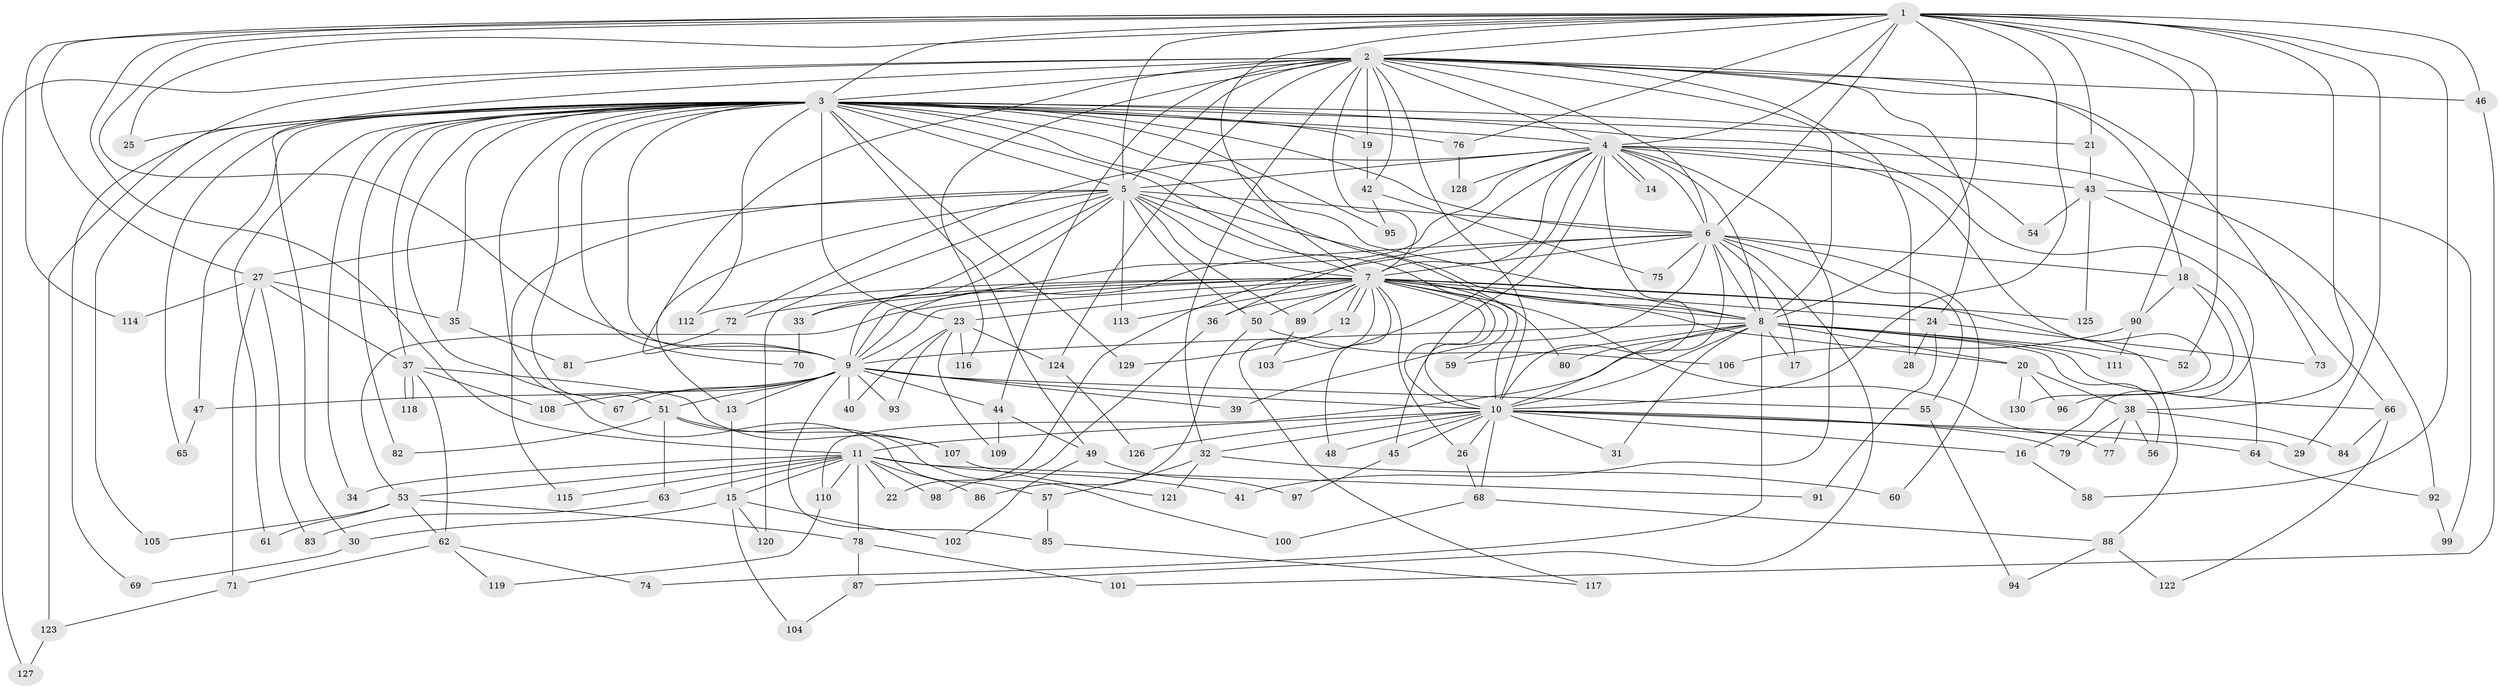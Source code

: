 // Generated by graph-tools (version 1.1) at 2025/01/03/09/25 03:01:35]
// undirected, 130 vertices, 285 edges
graph export_dot {
graph [start="1"]
  node [color=gray90,style=filled];
  1;
  2;
  3;
  4;
  5;
  6;
  7;
  8;
  9;
  10;
  11;
  12;
  13;
  14;
  15;
  16;
  17;
  18;
  19;
  20;
  21;
  22;
  23;
  24;
  25;
  26;
  27;
  28;
  29;
  30;
  31;
  32;
  33;
  34;
  35;
  36;
  37;
  38;
  39;
  40;
  41;
  42;
  43;
  44;
  45;
  46;
  47;
  48;
  49;
  50;
  51;
  52;
  53;
  54;
  55;
  56;
  57;
  58;
  59;
  60;
  61;
  62;
  63;
  64;
  65;
  66;
  67;
  68;
  69;
  70;
  71;
  72;
  73;
  74;
  75;
  76;
  77;
  78;
  79;
  80;
  81;
  82;
  83;
  84;
  85;
  86;
  87;
  88;
  89;
  90;
  91;
  92;
  93;
  94;
  95;
  96;
  97;
  98;
  99;
  100;
  101;
  102;
  103;
  104;
  105;
  106;
  107;
  108;
  109;
  110;
  111;
  112;
  113;
  114;
  115;
  116;
  117;
  118;
  119;
  120;
  121;
  122;
  123;
  124;
  125;
  126;
  127;
  128;
  129;
  130;
  1 -- 2;
  1 -- 3;
  1 -- 4;
  1 -- 5;
  1 -- 6;
  1 -- 7;
  1 -- 8;
  1 -- 9;
  1 -- 10;
  1 -- 11;
  1 -- 21;
  1 -- 25;
  1 -- 27;
  1 -- 29;
  1 -- 38;
  1 -- 46;
  1 -- 52;
  1 -- 58;
  1 -- 76;
  1 -- 90;
  1 -- 114;
  2 -- 3;
  2 -- 4;
  2 -- 5;
  2 -- 6;
  2 -- 7;
  2 -- 8;
  2 -- 9;
  2 -- 10;
  2 -- 18;
  2 -- 19;
  2 -- 24;
  2 -- 28;
  2 -- 30;
  2 -- 32;
  2 -- 42;
  2 -- 44;
  2 -- 46;
  2 -- 69;
  2 -- 73;
  2 -- 116;
  2 -- 124;
  2 -- 127;
  3 -- 4;
  3 -- 5;
  3 -- 6;
  3 -- 7;
  3 -- 8;
  3 -- 9;
  3 -- 10;
  3 -- 16;
  3 -- 19;
  3 -- 21;
  3 -- 23;
  3 -- 25;
  3 -- 34;
  3 -- 35;
  3 -- 37;
  3 -- 47;
  3 -- 49;
  3 -- 51;
  3 -- 54;
  3 -- 57;
  3 -- 61;
  3 -- 65;
  3 -- 67;
  3 -- 70;
  3 -- 76;
  3 -- 82;
  3 -- 95;
  3 -- 105;
  3 -- 112;
  3 -- 123;
  3 -- 129;
  4 -- 5;
  4 -- 6;
  4 -- 7;
  4 -- 8;
  4 -- 9;
  4 -- 10;
  4 -- 14;
  4 -- 14;
  4 -- 36;
  4 -- 41;
  4 -- 43;
  4 -- 45;
  4 -- 72;
  4 -- 92;
  4 -- 103;
  4 -- 128;
  4 -- 130;
  5 -- 6;
  5 -- 7;
  5 -- 8;
  5 -- 9;
  5 -- 10;
  5 -- 13;
  5 -- 27;
  5 -- 33;
  5 -- 50;
  5 -- 89;
  5 -- 113;
  5 -- 115;
  5 -- 120;
  6 -- 7;
  6 -- 8;
  6 -- 9;
  6 -- 10;
  6 -- 17;
  6 -- 18;
  6 -- 22;
  6 -- 39;
  6 -- 55;
  6 -- 60;
  6 -- 75;
  6 -- 87;
  7 -- 8;
  7 -- 9;
  7 -- 10;
  7 -- 12;
  7 -- 12;
  7 -- 20;
  7 -- 23;
  7 -- 24;
  7 -- 26;
  7 -- 33;
  7 -- 36;
  7 -- 48;
  7 -- 50;
  7 -- 53;
  7 -- 59;
  7 -- 72;
  7 -- 77;
  7 -- 80;
  7 -- 88;
  7 -- 89;
  7 -- 112;
  7 -- 113;
  7 -- 117;
  7 -- 125;
  8 -- 9;
  8 -- 10;
  8 -- 17;
  8 -- 20;
  8 -- 31;
  8 -- 52;
  8 -- 56;
  8 -- 59;
  8 -- 66;
  8 -- 74;
  8 -- 80;
  8 -- 110;
  8 -- 111;
  9 -- 10;
  9 -- 13;
  9 -- 39;
  9 -- 40;
  9 -- 44;
  9 -- 47;
  9 -- 51;
  9 -- 55;
  9 -- 67;
  9 -- 85;
  9 -- 93;
  9 -- 108;
  10 -- 11;
  10 -- 16;
  10 -- 26;
  10 -- 29;
  10 -- 31;
  10 -- 32;
  10 -- 45;
  10 -- 48;
  10 -- 64;
  10 -- 68;
  10 -- 79;
  10 -- 126;
  11 -- 15;
  11 -- 22;
  11 -- 34;
  11 -- 41;
  11 -- 53;
  11 -- 63;
  11 -- 78;
  11 -- 86;
  11 -- 91;
  11 -- 98;
  11 -- 110;
  11 -- 115;
  12 -- 129;
  13 -- 15;
  15 -- 30;
  15 -- 102;
  15 -- 104;
  15 -- 120;
  16 -- 58;
  18 -- 64;
  18 -- 90;
  18 -- 96;
  19 -- 42;
  20 -- 38;
  20 -- 96;
  20 -- 130;
  21 -- 43;
  23 -- 40;
  23 -- 93;
  23 -- 109;
  23 -- 116;
  23 -- 124;
  24 -- 28;
  24 -- 73;
  24 -- 91;
  26 -- 68;
  27 -- 35;
  27 -- 37;
  27 -- 71;
  27 -- 83;
  27 -- 114;
  30 -- 69;
  32 -- 57;
  32 -- 60;
  32 -- 121;
  33 -- 70;
  35 -- 81;
  36 -- 98;
  37 -- 62;
  37 -- 107;
  37 -- 108;
  37 -- 118;
  37 -- 118;
  38 -- 56;
  38 -- 77;
  38 -- 79;
  38 -- 84;
  42 -- 75;
  42 -- 95;
  43 -- 54;
  43 -- 66;
  43 -- 99;
  43 -- 125;
  44 -- 49;
  44 -- 109;
  45 -- 97;
  46 -- 101;
  47 -- 65;
  49 -- 97;
  49 -- 102;
  50 -- 86;
  50 -- 106;
  51 -- 63;
  51 -- 82;
  51 -- 100;
  51 -- 107;
  53 -- 61;
  53 -- 62;
  53 -- 78;
  53 -- 105;
  55 -- 94;
  57 -- 85;
  62 -- 71;
  62 -- 74;
  62 -- 119;
  63 -- 83;
  64 -- 92;
  66 -- 84;
  66 -- 122;
  68 -- 88;
  68 -- 100;
  71 -- 123;
  72 -- 81;
  76 -- 128;
  78 -- 87;
  78 -- 101;
  85 -- 117;
  87 -- 104;
  88 -- 94;
  88 -- 122;
  89 -- 103;
  90 -- 106;
  90 -- 111;
  92 -- 99;
  107 -- 121;
  110 -- 119;
  123 -- 127;
  124 -- 126;
}
